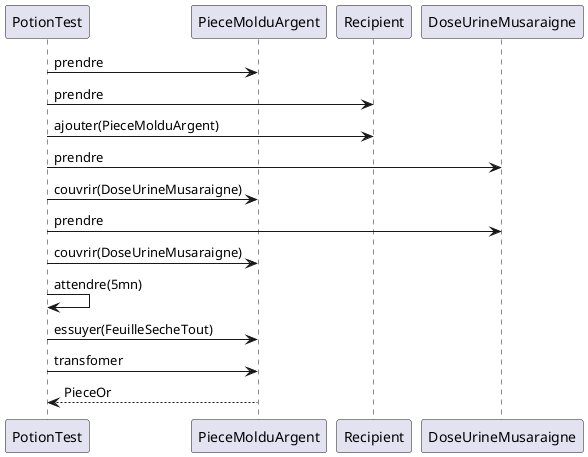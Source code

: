 @startuml FacadeSequence
PotionTest -> PieceMolduArgent: prendre
PotionTest -> Recipient : prendre
PotionTest -> Recipient: ajouter(PieceMolduArgent)
PotionTest -> DoseUrineMusaraigne: prendre
PotionTest -> PieceMolduArgent: couvrir(DoseUrineMusaraigne)
PotionTest -> DoseUrineMusaraigne: prendre
PotionTest -> PieceMolduArgent: couvrir(DoseUrineMusaraigne)
PotionTest -> PotionTest: attendre(5mn)
PotionTest -> PieceMolduArgent: essuyer(FeuilleSecheTout)
PotionTest -> PieceMolduArgent: transfomer
PieceMolduArgent --> PotionTest: PieceOr
@enduml